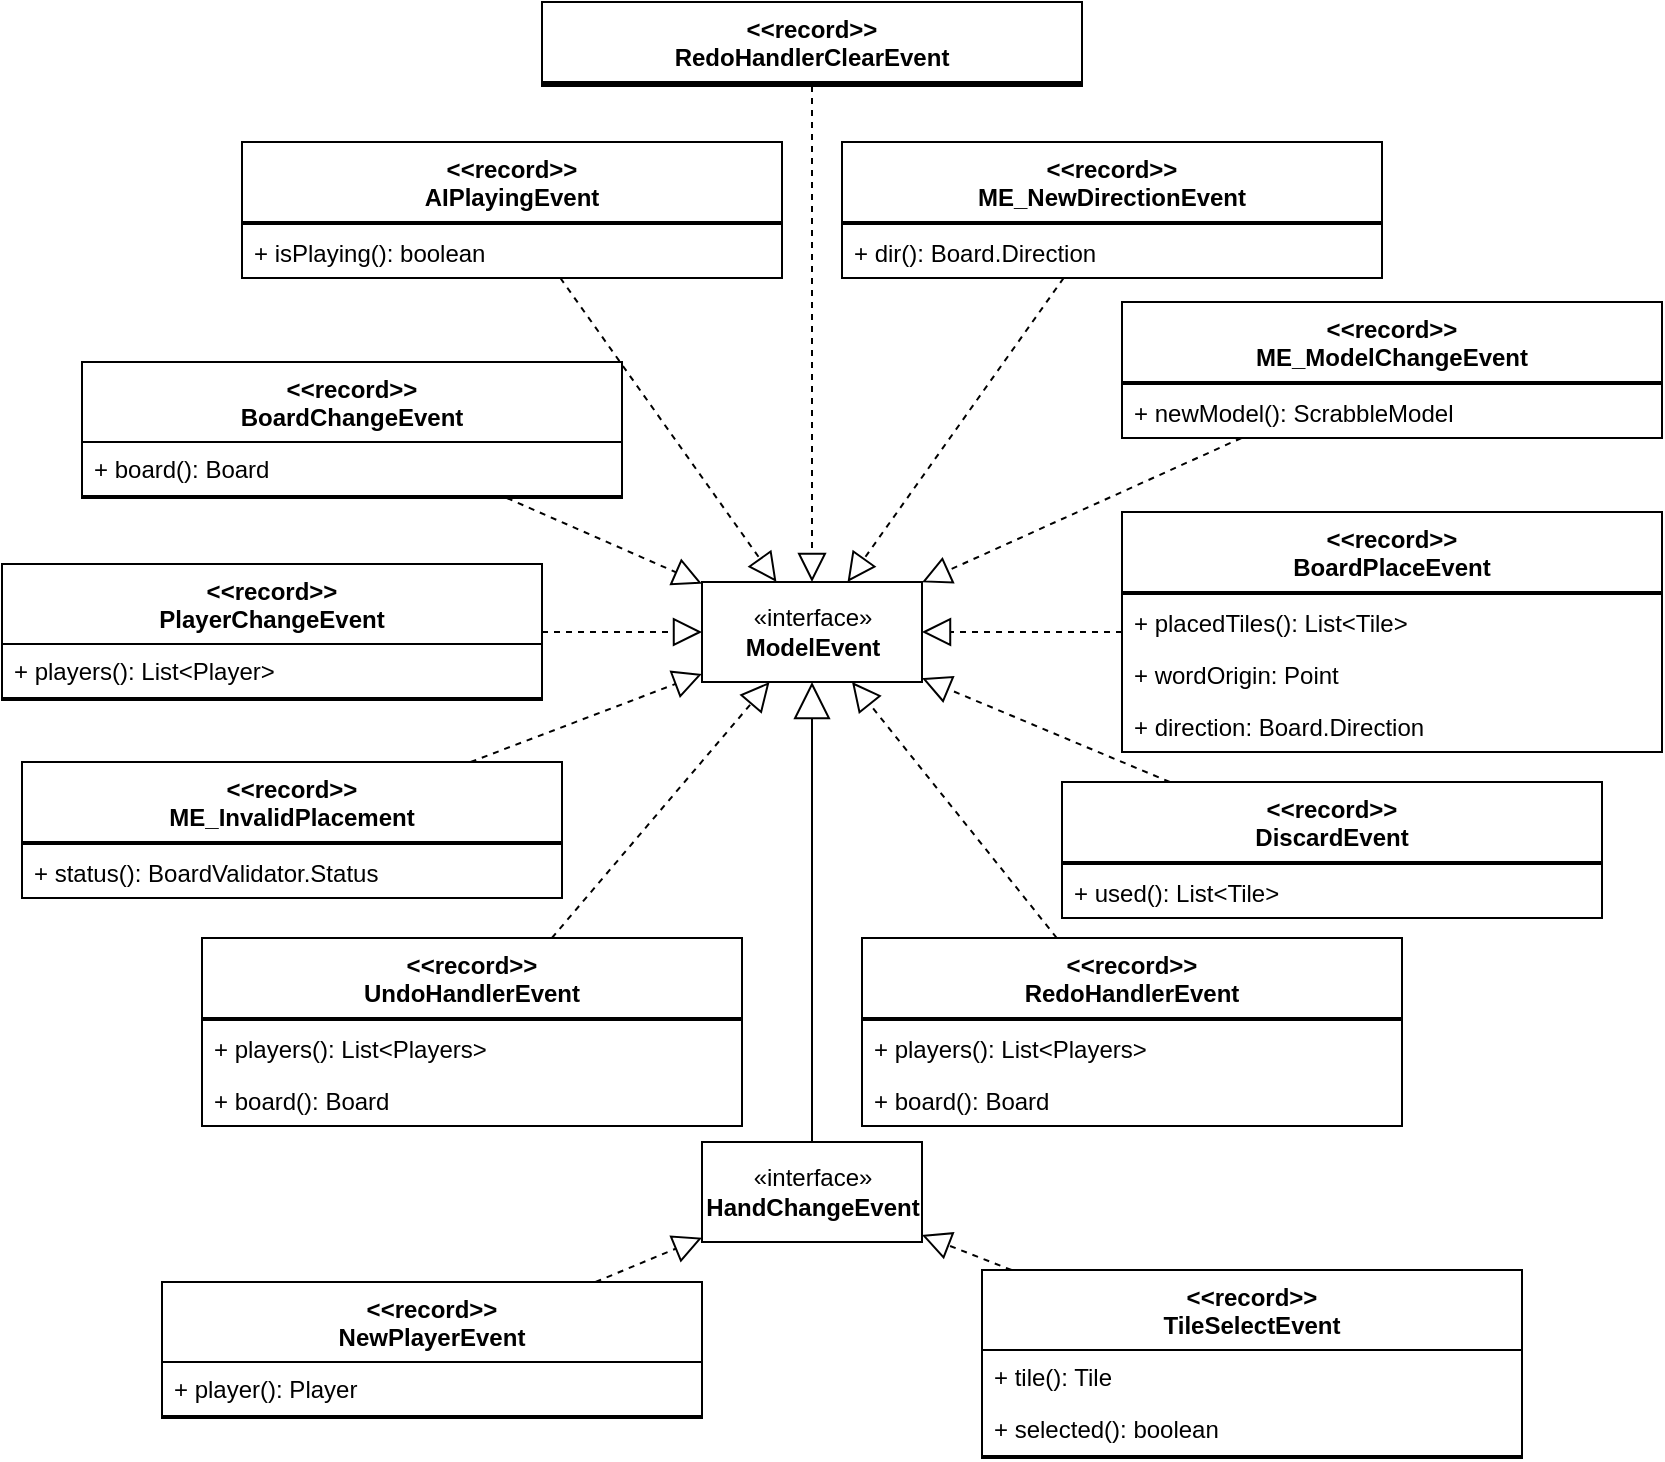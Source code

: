 <mxfile version="15.5.4" type="embed" pages="2"><diagram id="wWD442pLcZtegupS51Yr" name="Model Events"><mxGraphModel dx="1545" dy="735" grid="1" gridSize="10" guides="1" tooltips="1" connect="1" arrows="1" fold="1" page="1" pageScale="1" pageWidth="850" pageHeight="1100" math="0" shadow="0"><root><mxCell id="rmU-ihcvBx1kRy9QWOGi-0"/><mxCell id="rmU-ihcvBx1kRy9QWOGi-1" parent="rmU-ihcvBx1kRy9QWOGi-0"/><mxCell id="qcHbM8w4NyvxGHL3y4oX-0" value="" style="endArrow=block;endSize=16;endFill=0;html=1;rounded=0;" parent="rmU-ihcvBx1kRy9QWOGi-1" source="Vw_80apSTHlWdTRGVAoT-1" target="Vw_80apSTHlWdTRGVAoT-0" edge="1"><mxGeometry width="160" relative="1" as="geometry"><mxPoint x="202.17" y="760" as="sourcePoint"/><mxPoint x="240" y="580" as="targetPoint"/></mxGeometry></mxCell><mxCell id="z9kJZAVJQiG7ItTawhwo-0" value="&lt;&lt;record&gt;&gt;&#10;NewPlayerEvent" style="swimlane;fontStyle=1;align=center;verticalAlign=top;childLayout=stackLayout;horizontal=1;startSize=40;horizontalStack=0;resizeParent=1;resizeParentMax=0;resizeLast=0;collapsible=1;marginBottom=0;" parent="rmU-ihcvBx1kRy9QWOGi-1" vertex="1"><mxGeometry x="90" y="850" width="270" height="68" as="geometry"/></mxCell><mxCell id="Vw_80apSTHlWdTRGVAoT-4" value="+ player(): Player" style="text;strokeColor=none;fillColor=none;align=left;verticalAlign=top;spacingLeft=4;spacingRight=4;overflow=hidden;rotatable=0;points=[[0,0.5],[1,0.5]];portConstraint=eastwest;" parent="z9kJZAVJQiG7ItTawhwo-0" vertex="1"><mxGeometry y="40" width="270" height="26" as="geometry"/></mxCell><mxCell id="z9kJZAVJQiG7ItTawhwo-1" value="" style="line;strokeWidth=1;fillColor=none;align=left;verticalAlign=middle;spacingTop=-1;spacingLeft=3;spacingRight=3;rotatable=0;labelPosition=right;points=[];portConstraint=eastwest;" parent="z9kJZAVJQiG7ItTawhwo-0" vertex="1"><mxGeometry y="66" width="270" height="2" as="geometry"/></mxCell><mxCell id="xiCb6o9OBhhiRX8M3Lgq-0" value="&lt;&lt;record&gt;&gt;&#10;BoardPlaceEvent" style="swimlane;fontStyle=1;align=center;verticalAlign=top;childLayout=stackLayout;horizontal=1;startSize=40;horizontalStack=0;resizeParent=1;resizeParentMax=0;resizeLast=0;collapsible=1;marginBottom=0;" parent="rmU-ihcvBx1kRy9QWOGi-1" vertex="1"><mxGeometry x="570" y="465" width="270" height="120" as="geometry"/></mxCell><mxCell id="xiCb6o9OBhhiRX8M3Lgq-1" value="" style="line;strokeWidth=1;fillColor=none;align=left;verticalAlign=middle;spacingTop=-1;spacingLeft=3;spacingRight=3;rotatable=0;labelPosition=right;points=[];portConstraint=eastwest;" parent="xiCb6o9OBhhiRX8M3Lgq-0" vertex="1"><mxGeometry y="40" width="270" height="2" as="geometry"/></mxCell><mxCell id="xiCb6o9OBhhiRX8M3Lgq-5" value="+ placedTiles(): List&lt;Tile&gt;&#10;" style="text;strokeColor=none;fillColor=none;align=left;verticalAlign=top;spacingLeft=4;spacingRight=4;overflow=hidden;rotatable=0;points=[[0,0.5],[1,0.5]];portConstraint=eastwest;" parent="xiCb6o9OBhhiRX8M3Lgq-0" vertex="1"><mxGeometry y="42" width="270" height="26" as="geometry"/></mxCell><mxCell id="xiCb6o9OBhhiRX8M3Lgq-6" value="+ wordOrigin: Point" style="text;strokeColor=none;fillColor=none;align=left;verticalAlign=top;spacingLeft=4;spacingRight=4;overflow=hidden;rotatable=0;points=[[0,0.5],[1,0.5]];portConstraint=eastwest;" parent="xiCb6o9OBhhiRX8M3Lgq-0" vertex="1"><mxGeometry y="68" width="270" height="26" as="geometry"/></mxCell><mxCell id="xiCb6o9OBhhiRX8M3Lgq-7" value="+ direction: Board.Direction" style="text;strokeColor=none;fillColor=none;align=left;verticalAlign=top;spacingLeft=4;spacingRight=4;overflow=hidden;rotatable=0;points=[[0,0.5],[1,0.5]];portConstraint=eastwest;" parent="xiCb6o9OBhhiRX8M3Lgq-0" vertex="1"><mxGeometry y="94" width="270" height="26" as="geometry"/></mxCell><mxCell id="Vw_80apSTHlWdTRGVAoT-0" value="«interface»&lt;br&gt;&lt;b&gt;ModelEvent&lt;/b&gt;" style="html=1;" parent="rmU-ihcvBx1kRy9QWOGi-1" vertex="1"><mxGeometry x="360" y="500" width="110" height="50" as="geometry"/></mxCell><mxCell id="Vw_80apSTHlWdTRGVAoT-1" value="«interface»&lt;br&gt;&lt;b&gt;HandChangeEvent&lt;/b&gt;" style="html=1;" parent="rmU-ihcvBx1kRy9QWOGi-1" vertex="1"><mxGeometry x="360" y="780" width="110" height="50" as="geometry"/></mxCell><mxCell id="Vw_80apSTHlWdTRGVAoT-2" value="" style="endArrow=block;dashed=1;endFill=0;endSize=12;html=1;rounded=0;" parent="rmU-ihcvBx1kRy9QWOGi-1" source="z9kJZAVJQiG7ItTawhwo-0" target="Vw_80apSTHlWdTRGVAoT-1" edge="1"><mxGeometry width="160" relative="1" as="geometry"><mxPoint x="210" y="710" as="sourcePoint"/><mxPoint x="370" y="710" as="targetPoint"/></mxGeometry></mxCell><mxCell id="Vw_80apSTHlWdTRGVAoT-5" value="&lt;&lt;record&gt;&gt;&#10;TileSelectEvent" style="swimlane;fontStyle=1;align=center;verticalAlign=top;childLayout=stackLayout;horizontal=1;startSize=40;horizontalStack=0;resizeParent=1;resizeParentMax=0;resizeLast=0;collapsible=1;marginBottom=0;" parent="rmU-ihcvBx1kRy9QWOGi-1" vertex="1"><mxGeometry x="500" y="844" width="270" height="94" as="geometry"/></mxCell><mxCell id="Vw_80apSTHlWdTRGVAoT-6" value="+ tile(): Tile" style="text;strokeColor=none;fillColor=none;align=left;verticalAlign=top;spacingLeft=4;spacingRight=4;overflow=hidden;rotatable=0;points=[[0,0.5],[1,0.5]];portConstraint=eastwest;" parent="Vw_80apSTHlWdTRGVAoT-5" vertex="1"><mxGeometry y="40" width="270" height="26" as="geometry"/></mxCell><mxCell id="Vw_80apSTHlWdTRGVAoT-9" value="+ selected(): boolean" style="text;strokeColor=none;fillColor=none;align=left;verticalAlign=top;spacingLeft=4;spacingRight=4;overflow=hidden;rotatable=0;points=[[0,0.5],[1,0.5]];portConstraint=eastwest;" parent="Vw_80apSTHlWdTRGVAoT-5" vertex="1"><mxGeometry y="66" width="270" height="26" as="geometry"/></mxCell><mxCell id="Vw_80apSTHlWdTRGVAoT-7" value="" style="line;strokeWidth=1;fillColor=none;align=left;verticalAlign=middle;spacingTop=-1;spacingLeft=3;spacingRight=3;rotatable=0;labelPosition=right;points=[];portConstraint=eastwest;" parent="Vw_80apSTHlWdTRGVAoT-5" vertex="1"><mxGeometry y="92" width="270" height="2" as="geometry"/></mxCell><mxCell id="Vw_80apSTHlWdTRGVAoT-8" value="" style="endArrow=block;dashed=1;endFill=0;endSize=12;html=1;rounded=0;" parent="rmU-ihcvBx1kRy9QWOGi-1" source="Vw_80apSTHlWdTRGVAoT-5" target="Vw_80apSTHlWdTRGVAoT-1" edge="1"><mxGeometry width="160" relative="1" as="geometry"><mxPoint x="325" y="690" as="sourcePoint"/><mxPoint x="254.412" y="630" as="targetPoint"/></mxGeometry></mxCell><mxCell id="Vw_80apSTHlWdTRGVAoT-10" value="&lt;&lt;record&gt;&gt;&#10;PlayerChangeEvent" style="swimlane;fontStyle=1;align=center;verticalAlign=top;childLayout=stackLayout;horizontal=1;startSize=40;horizontalStack=0;resizeParent=1;resizeParentMax=0;resizeLast=0;collapsible=1;marginBottom=0;" parent="rmU-ihcvBx1kRy9QWOGi-1" vertex="1"><mxGeometry x="10" y="491" width="270" height="68" as="geometry"/></mxCell><mxCell id="Vw_80apSTHlWdTRGVAoT-11" value="+ players(): List&lt;Player&gt;" style="text;strokeColor=none;fillColor=none;align=left;verticalAlign=top;spacingLeft=4;spacingRight=4;overflow=hidden;rotatable=0;points=[[0,0.5],[1,0.5]];portConstraint=eastwest;" parent="Vw_80apSTHlWdTRGVAoT-10" vertex="1"><mxGeometry y="40" width="270" height="26" as="geometry"/></mxCell><mxCell id="Vw_80apSTHlWdTRGVAoT-12" value="" style="line;strokeWidth=1;fillColor=none;align=left;verticalAlign=middle;spacingTop=-1;spacingLeft=3;spacingRight=3;rotatable=0;labelPosition=right;points=[];portConstraint=eastwest;" parent="Vw_80apSTHlWdTRGVAoT-10" vertex="1"><mxGeometry y="66" width="270" height="2" as="geometry"/></mxCell><mxCell id="Vw_80apSTHlWdTRGVAoT-13" value="" style="endArrow=block;dashed=1;endFill=0;endSize=12;html=1;rounded=0;" parent="rmU-ihcvBx1kRy9QWOGi-1" source="Vw_80apSTHlWdTRGVAoT-10" target="Vw_80apSTHlWdTRGVAoT-0" edge="1"><mxGeometry width="160" relative="1" as="geometry"><mxPoint x="325" y="690" as="sourcePoint"/><mxPoint x="254.412" y="630" as="targetPoint"/></mxGeometry></mxCell><mxCell id="Vw_80apSTHlWdTRGVAoT-14" value="" style="endArrow=block;dashed=1;endFill=0;endSize=12;html=1;rounded=0;" parent="rmU-ihcvBx1kRy9QWOGi-1" source="xiCb6o9OBhhiRX8M3Lgq-0" target="Vw_80apSTHlWdTRGVAoT-0" edge="1"><mxGeometry width="160" relative="1" as="geometry"><mxPoint x="620" y="540" as="sourcePoint"/><mxPoint x="411.188" y="510" as="targetPoint"/></mxGeometry></mxCell><mxCell id="Vw_80apSTHlWdTRGVAoT-15" value="&lt;&lt;record&gt;&gt;&#10;DiscardEvent" style="swimlane;fontStyle=1;align=center;verticalAlign=top;childLayout=stackLayout;horizontal=1;startSize=40;horizontalStack=0;resizeParent=1;resizeParentMax=0;resizeLast=0;collapsible=1;marginBottom=0;" parent="rmU-ihcvBx1kRy9QWOGi-1" vertex="1"><mxGeometry x="540" y="600" width="270" height="68" as="geometry"/></mxCell><mxCell id="Vw_80apSTHlWdTRGVAoT-16" value="" style="line;strokeWidth=1;fillColor=none;align=left;verticalAlign=middle;spacingTop=-1;spacingLeft=3;spacingRight=3;rotatable=0;labelPosition=right;points=[];portConstraint=eastwest;" parent="Vw_80apSTHlWdTRGVAoT-15" vertex="1"><mxGeometry y="40" width="270" height="2" as="geometry"/></mxCell><mxCell id="Vw_80apSTHlWdTRGVAoT-17" value="+ used(): List&lt;Tile&gt;&#10;" style="text;strokeColor=none;fillColor=none;align=left;verticalAlign=top;spacingLeft=4;spacingRight=4;overflow=hidden;rotatable=0;points=[[0,0.5],[1,0.5]];portConstraint=eastwest;" parent="Vw_80apSTHlWdTRGVAoT-15" vertex="1"><mxGeometry y="42" width="270" height="26" as="geometry"/></mxCell><mxCell id="Vw_80apSTHlWdTRGVAoT-20" value="" style="endArrow=block;dashed=1;endFill=0;endSize=12;html=1;rounded=0;" parent="rmU-ihcvBx1kRy9QWOGi-1" source="Vw_80apSTHlWdTRGVAoT-15" target="Vw_80apSTHlWdTRGVAoT-0" edge="1"><mxGeometry width="160" relative="1" as="geometry"><mxPoint x="580" y="535" as="sourcePoint"/><mxPoint x="480" y="535" as="targetPoint"/></mxGeometry></mxCell><mxCell id="Vw_80apSTHlWdTRGVAoT-21" value="&lt;&lt;record&gt;&gt;&#10;ME_InvalidPlacement" style="swimlane;fontStyle=1;align=center;verticalAlign=top;childLayout=stackLayout;horizontal=1;startSize=40;horizontalStack=0;resizeParent=1;resizeParentMax=0;resizeLast=0;collapsible=1;marginBottom=0;" parent="rmU-ihcvBx1kRy9QWOGi-1" vertex="1"><mxGeometry x="20" y="590" width="270" height="68" as="geometry"/></mxCell><mxCell id="Vw_80apSTHlWdTRGVAoT-22" value="" style="line;strokeWidth=1;fillColor=none;align=left;verticalAlign=middle;spacingTop=-1;spacingLeft=3;spacingRight=3;rotatable=0;labelPosition=right;points=[];portConstraint=eastwest;" parent="Vw_80apSTHlWdTRGVAoT-21" vertex="1"><mxGeometry y="40" width="270" height="2" as="geometry"/></mxCell><mxCell id="Vw_80apSTHlWdTRGVAoT-23" value="+ status(): BoardValidator.Status" style="text;strokeColor=none;fillColor=none;align=left;verticalAlign=top;spacingLeft=4;spacingRight=4;overflow=hidden;rotatable=0;points=[[0,0.5],[1,0.5]];portConstraint=eastwest;" parent="Vw_80apSTHlWdTRGVAoT-21" vertex="1"><mxGeometry y="42" width="270" height="26" as="geometry"/></mxCell><mxCell id="Vw_80apSTHlWdTRGVAoT-24" value="" style="endArrow=block;dashed=1;endFill=0;endSize=12;html=1;rounded=0;" parent="rmU-ihcvBx1kRy9QWOGi-1" source="Vw_80apSTHlWdTRGVAoT-21" target="Vw_80apSTHlWdTRGVAoT-0" edge="1"><mxGeometry width="160" relative="1" as="geometry"><mxPoint x="290" y="535" as="sourcePoint"/><mxPoint x="370" y="535" as="targetPoint"/></mxGeometry></mxCell><mxCell id="t6ox8D-e_vs96RyVei8v-0" value="&lt;&lt;record&gt;&gt;&#10;AIPlayingEvent" style="swimlane;fontStyle=1;align=center;verticalAlign=top;childLayout=stackLayout;horizontal=1;startSize=40;horizontalStack=0;resizeParent=1;resizeParentMax=0;resizeLast=0;collapsible=1;marginBottom=0;" parent="rmU-ihcvBx1kRy9QWOGi-1" vertex="1"><mxGeometry x="130" y="280" width="270" height="68" as="geometry"/></mxCell><mxCell id="t6ox8D-e_vs96RyVei8v-1" value="" style="line;strokeWidth=1;fillColor=none;align=left;verticalAlign=middle;spacingTop=-1;spacingLeft=3;spacingRight=3;rotatable=0;labelPosition=right;points=[];portConstraint=eastwest;" parent="t6ox8D-e_vs96RyVei8v-0" vertex="1"><mxGeometry y="40" width="270" height="2" as="geometry"/></mxCell><mxCell id="t6ox8D-e_vs96RyVei8v-2" value="+ isPlaying(): boolean" style="text;strokeColor=none;fillColor=none;align=left;verticalAlign=top;spacingLeft=4;spacingRight=4;overflow=hidden;rotatable=0;points=[[0,0.5],[1,0.5]];portConstraint=eastwest;" parent="t6ox8D-e_vs96RyVei8v-0" vertex="1"><mxGeometry y="42" width="270" height="26" as="geometry"/></mxCell><mxCell id="t6ox8D-e_vs96RyVei8v-3" value="" style="endArrow=block;dashed=1;endFill=0;endSize=12;html=1;rounded=0;" parent="rmU-ihcvBx1kRy9QWOGi-1" source="t6ox8D-e_vs96RyVei8v-0" target="Vw_80apSTHlWdTRGVAoT-0" edge="1"><mxGeometry width="160" relative="1" as="geometry"><mxPoint x="260.714" y="620" as="sourcePoint"/><mxPoint x="376.681" y="560" as="targetPoint"/></mxGeometry></mxCell><mxCell id="0" value="&lt;&lt;record&gt;&gt;&#10;BoardChangeEvent" style="swimlane;fontStyle=1;align=center;verticalAlign=top;childLayout=stackLayout;horizontal=1;startSize=40;horizontalStack=0;resizeParent=1;resizeParentMax=0;resizeLast=0;collapsible=1;marginBottom=0;" parent="rmU-ihcvBx1kRy9QWOGi-1" vertex="1"><mxGeometry x="50" y="390" width="270" height="68" as="geometry"/></mxCell><mxCell id="1" value="+ board(): Board" style="text;strokeColor=none;fillColor=none;align=left;verticalAlign=top;spacingLeft=4;spacingRight=4;overflow=hidden;rotatable=0;points=[[0,0.5],[1,0.5]];portConstraint=eastwest;" parent="0" vertex="1"><mxGeometry y="40" width="270" height="26" as="geometry"/></mxCell><mxCell id="2" value="" style="line;strokeWidth=1;fillColor=none;align=left;verticalAlign=middle;spacingTop=-1;spacingLeft=3;spacingRight=3;rotatable=0;labelPosition=right;points=[];portConstraint=eastwest;" parent="0" vertex="1"><mxGeometry y="66" width="270" height="2" as="geometry"/></mxCell><mxCell id="3" value="" style="endArrow=block;dashed=1;endFill=0;endSize=12;html=1;rounded=0;" parent="rmU-ihcvBx1kRy9QWOGi-1" source="0" target="Vw_80apSTHlWdTRGVAoT-0" edge="1"><mxGeometry width="160" relative="1" as="geometry"><mxPoint x="260.714" y="620" as="sourcePoint"/><mxPoint x="376.681" y="560" as="targetPoint"/></mxGeometry></mxCell><mxCell id="4" value="&lt;&lt;record&gt;&gt;&#10;ME_ModelChangeEvent" style="swimlane;fontStyle=1;align=center;verticalAlign=top;childLayout=stackLayout;horizontal=1;startSize=40;horizontalStack=0;resizeParent=1;resizeParentMax=0;resizeLast=0;collapsible=1;marginBottom=0;" parent="rmU-ihcvBx1kRy9QWOGi-1" vertex="1"><mxGeometry x="570" y="360" width="270" height="68" as="geometry"/></mxCell><mxCell id="5" value="" style="line;strokeWidth=1;fillColor=none;align=left;verticalAlign=middle;spacingTop=-1;spacingLeft=3;spacingRight=3;rotatable=0;labelPosition=right;points=[];portConstraint=eastwest;" parent="4" vertex="1"><mxGeometry y="40" width="270" height="2" as="geometry"/></mxCell><mxCell id="6" value="+ newModel(): ScrabbleModel" style="text;strokeColor=none;fillColor=none;align=left;verticalAlign=top;spacingLeft=4;spacingRight=4;overflow=hidden;rotatable=0;points=[[0,0.5],[1,0.5]];portConstraint=eastwest;" parent="4" vertex="1"><mxGeometry y="42" width="270" height="26" as="geometry"/></mxCell><mxCell id="8" value="" style="endArrow=block;dashed=1;endFill=0;endSize=12;html=1;rounded=0;" parent="rmU-ihcvBx1kRy9QWOGi-1" source="4" target="Vw_80apSTHlWdTRGVAoT-0" edge="1"><mxGeometry width="160" relative="1" as="geometry"><mxPoint x="272.426" y="468" as="sourcePoint"/><mxPoint x="370" y="510.848" as="targetPoint"/></mxGeometry></mxCell><mxCell id="12" value="" style="endArrow=block;dashed=1;endFill=0;endSize=12;html=1;rounded=0;" parent="rmU-ihcvBx1kRy9QWOGi-1" source="9" target="Vw_80apSTHlWdTRGVAoT-0" edge="1"><mxGeometry width="160" relative="1" as="geometry"><mxPoint x="648.826" y="650" as="sourcePoint"/><mxPoint x="473.658" y="560" as="targetPoint"/></mxGeometry></mxCell><mxCell id="9" value="&lt;&lt;record&gt;&gt;&#10;ME_NewDirectionEvent" style="swimlane;fontStyle=1;align=center;verticalAlign=top;childLayout=stackLayout;horizontal=1;startSize=40;horizontalStack=0;resizeParent=1;resizeParentMax=0;resizeLast=0;collapsible=1;marginBottom=0;" parent="rmU-ihcvBx1kRy9QWOGi-1" vertex="1"><mxGeometry x="430" y="280" width="270" height="68" as="geometry"/></mxCell><mxCell id="10" value="" style="line;strokeWidth=1;fillColor=none;align=left;verticalAlign=middle;spacingTop=-1;spacingLeft=3;spacingRight=3;rotatable=0;labelPosition=right;points=[];portConstraint=eastwest;" parent="9" vertex="1"><mxGeometry y="40" width="270" height="2" as="geometry"/></mxCell><mxCell id="11" value="+ dir(): Board.Direction" style="text;strokeColor=none;fillColor=none;align=left;verticalAlign=top;spacingLeft=4;spacingRight=4;overflow=hidden;rotatable=0;points=[[0,0.5],[1,0.5]];portConstraint=eastwest;" parent="9" vertex="1"><mxGeometry y="42" width="270" height="26" as="geometry"/></mxCell><mxCell id="13" value="&lt;&lt;record&gt;&gt;&#10;RedoHandlerClearEvent" style="swimlane;fontStyle=1;align=center;verticalAlign=top;childLayout=stackLayout;horizontal=1;startSize=40;horizontalStack=0;resizeParent=1;resizeParentMax=0;resizeLast=0;collapsible=1;marginBottom=0;" parent="rmU-ihcvBx1kRy9QWOGi-1" vertex="1"><mxGeometry x="280" y="210" width="270" height="42" as="geometry"/></mxCell><mxCell id="14" value="" style="line;strokeWidth=1;fillColor=none;align=left;verticalAlign=middle;spacingTop=-1;spacingLeft=3;spacingRight=3;rotatable=0;labelPosition=right;points=[];portConstraint=eastwest;" parent="13" vertex="1"><mxGeometry y="40" width="270" height="2" as="geometry"/></mxCell><mxCell id="15" value="" style="endArrow=block;dashed=1;endFill=0;endSize=12;html=1;rounded=0;" parent="rmU-ihcvBx1kRy9QWOGi-1" source="13" target="Vw_80apSTHlWdTRGVAoT-0" edge="1"><mxGeometry width="160" relative="1" as="geometry"><mxPoint x="567.607" y="358" as="sourcePoint"/><mxPoint x="445.142" y="510" as="targetPoint"/></mxGeometry></mxCell><mxCell id="16" value="&lt;&lt;record&gt;&gt;&#10;RedoHandlerEvent" style="swimlane;fontStyle=1;align=center;verticalAlign=top;childLayout=stackLayout;horizontal=1;startSize=40;horizontalStack=0;resizeParent=1;resizeParentMax=0;resizeLast=0;collapsible=1;marginBottom=0;" parent="rmU-ihcvBx1kRy9QWOGi-1" vertex="1"><mxGeometry x="440" y="678" width="270" height="94" as="geometry"/></mxCell><mxCell id="17" value="" style="line;strokeWidth=1;fillColor=none;align=left;verticalAlign=middle;spacingTop=-1;spacingLeft=3;spacingRight=3;rotatable=0;labelPosition=right;points=[];portConstraint=eastwest;" parent="16" vertex="1"><mxGeometry y="40" width="270" height="2" as="geometry"/></mxCell><mxCell id="18" value="+ players(): List&lt;Players&gt;&#10;" style="text;strokeColor=none;fillColor=none;align=left;verticalAlign=top;spacingLeft=4;spacingRight=4;overflow=hidden;rotatable=0;points=[[0,0.5],[1,0.5]];portConstraint=eastwest;" parent="16" vertex="1"><mxGeometry y="42" width="270" height="26" as="geometry"/></mxCell><mxCell id="19" value="+ board(): Board&#10;" style="text;strokeColor=none;fillColor=none;align=left;verticalAlign=top;spacingLeft=4;spacingRight=4;overflow=hidden;rotatable=0;points=[[0,0.5],[1,0.5]];portConstraint=eastwest;" parent="16" vertex="1"><mxGeometry y="68" width="270" height="26" as="geometry"/></mxCell><mxCell id="20" value="" style="endArrow=block;dashed=1;endFill=0;endSize=12;html=1;rounded=0;" parent="rmU-ihcvBx1kRy9QWOGi-1" source="16" target="Vw_80apSTHlWdTRGVAoT-0" edge="1"><mxGeometry width="160" relative="1" as="geometry"><mxPoint x="648.826" y="650" as="sourcePoint"/><mxPoint x="473.658" y="560" as="targetPoint"/></mxGeometry></mxCell><mxCell id="21" value="&lt;&lt;record&gt;&gt;&#10;UndoHandlerEvent" style="swimlane;fontStyle=1;align=center;verticalAlign=top;childLayout=stackLayout;horizontal=1;startSize=40;horizontalStack=0;resizeParent=1;resizeParentMax=0;resizeLast=0;collapsible=1;marginBottom=0;" parent="rmU-ihcvBx1kRy9QWOGi-1" vertex="1"><mxGeometry x="110" y="678" width="270" height="94" as="geometry"/></mxCell><mxCell id="22" value="" style="line;strokeWidth=1;fillColor=none;align=left;verticalAlign=middle;spacingTop=-1;spacingLeft=3;spacingRight=3;rotatable=0;labelPosition=right;points=[];portConstraint=eastwest;" parent="21" vertex="1"><mxGeometry y="40" width="270" height="2" as="geometry"/></mxCell><mxCell id="23" value="+ players(): List&lt;Players&gt;&#10;" style="text;strokeColor=none;fillColor=none;align=left;verticalAlign=top;spacingLeft=4;spacingRight=4;overflow=hidden;rotatable=0;points=[[0,0.5],[1,0.5]];portConstraint=eastwest;" parent="21" vertex="1"><mxGeometry y="42" width="270" height="26" as="geometry"/></mxCell><mxCell id="24" value="+ board(): Board&#10;" style="text;strokeColor=none;fillColor=none;align=left;verticalAlign=top;spacingLeft=4;spacingRight=4;overflow=hidden;rotatable=0;points=[[0,0.5],[1,0.5]];portConstraint=eastwest;" parent="21" vertex="1"><mxGeometry y="68" width="270" height="26" as="geometry"/></mxCell><mxCell id="25" value="" style="endArrow=block;dashed=1;endFill=0;endSize=12;html=1;rounded=0;" parent="rmU-ihcvBx1kRy9QWOGi-1" source="21" target="Vw_80apSTHlWdTRGVAoT-0" edge="1"><mxGeometry width="160" relative="1" as="geometry"><mxPoint x="579.563" y="740" as="sourcePoint"/><mxPoint x="443.849" y="560" as="targetPoint"/></mxGeometry></mxCell></root></mxGraphModel></diagram><diagram id="HzvmTfayR-zwZSbMXwx_" name="Controller Events"><mxGraphModel dx="1545" dy="735" grid="1" gridSize="10" guides="1" tooltips="1" connect="1" arrows="1" fold="1" page="1" pageScale="1" pageWidth="850" pageHeight="1100" math="0" shadow="0"><root><mxCell id="gsrCCS2JsrCdOVJIwb3w-0"/><mxCell id="gsrCCS2JsrCdOVJIwb3w-1" parent="gsrCCS2JsrCdOVJIwb3w-0"/><mxCell id="brs3608TVFoqe0dMVl2J-0" value="«interface»&lt;br&gt;&lt;b&gt;ControllerEvent&lt;/b&gt;" style="html=1;" parent="gsrCCS2JsrCdOVJIwb3w-1" vertex="1"><mxGeometry x="350" y="530" width="110" height="50" as="geometry"/></mxCell><mxCell id="brs3608TVFoqe0dMVl2J-1" value="«interface»&lt;br&gt;&lt;b&gt;TurnActionEvent&lt;/b&gt;" style="html=1;" parent="gsrCCS2JsrCdOVJIwb3w-1" vertex="1"><mxGeometry x="350" y="690" width="110" height="50" as="geometry"/></mxCell><mxCell id="R2oRg5kF2t6-XCEy7EDn-0" value="" style="endArrow=block;endSize=16;endFill=0;html=1;rounded=0;" parent="gsrCCS2JsrCdOVJIwb3w-1" source="brs3608TVFoqe0dMVl2J-1" target="brs3608TVFoqe0dMVl2J-0" edge="1"><mxGeometry width="160" relative="1" as="geometry"><mxPoint x="415" y="850" as="sourcePoint"/><mxPoint x="415" y="550" as="targetPoint"/></mxGeometry></mxCell><mxCell id="Y3tI2XBF3GKn8JGQEipK-0" value="" style="endArrow=block;dashed=1;endFill=0;endSize=12;html=1;rounded=0;" parent="gsrCCS2JsrCdOVJIwb3w-1" source="JIl7D9-X4OJOdl7_wzX--6" target="brs3608TVFoqe0dMVl2J-1" edge="1"><mxGeometry width="160" relative="1" as="geometry"><mxPoint x="440" y="480" as="sourcePoint"/><mxPoint x="445" y="520" as="targetPoint"/><Array as="points"/></mxGeometry></mxCell><mxCell id="JIl7D9-X4OJOdl7_wzX--0" value="&lt;&lt;record&gt;&gt;&#10;TileClickEvent" style="swimlane;fontStyle=1;align=center;verticalAlign=top;childLayout=stackLayout;horizontal=1;startSize=40;horizontalStack=0;resizeParent=1;resizeParentMax=0;resizeLast=0;collapsible=1;marginBottom=0;" parent="gsrCCS2JsrCdOVJIwb3w-1" vertex="1"><mxGeometry x="490" y="400" width="270" height="68" as="geometry"/></mxCell><mxCell id="JIl7D9-X4OJOdl7_wzX--1" value="" style="line;strokeWidth=1;fillColor=none;align=left;verticalAlign=middle;spacingTop=-1;spacingLeft=3;spacingRight=3;rotatable=0;labelPosition=right;points=[];portConstraint=eastwest;" parent="JIl7D9-X4OJOdl7_wzX--0" vertex="1"><mxGeometry y="40" width="270" height="2" as="geometry"/></mxCell><mxCell id="JIl7D9-X4OJOdl7_wzX--2" value="+ origin(): Point" style="text;strokeColor=none;fillColor=none;align=left;verticalAlign=top;spacingLeft=4;spacingRight=4;overflow=hidden;rotatable=0;points=[[0,0.5],[1,0.5]];portConstraint=eastwest;" parent="JIl7D9-X4OJOdl7_wzX--0" vertex="1"><mxGeometry y="42" width="270" height="26" as="geometry"/></mxCell><mxCell id="JIl7D9-X4OJOdl7_wzX--3" value="&lt;&lt;record&gt;&gt;&#10;C_BoardClickEvent" style="swimlane;fontStyle=1;align=center;verticalAlign=top;childLayout=stackLayout;horizontal=1;startSize=40;horizontalStack=0;resizeParent=1;resizeParentMax=0;resizeLast=0;collapsible=1;marginBottom=0;" parent="gsrCCS2JsrCdOVJIwb3w-1" vertex="1"><mxGeometry x="70" y="390" width="270" height="68" as="geometry"/></mxCell><mxCell id="JIl7D9-X4OJOdl7_wzX--4" value="" style="line;strokeWidth=1;fillColor=none;align=left;verticalAlign=middle;spacingTop=-1;spacingLeft=3;spacingRight=3;rotatable=0;labelPosition=right;points=[];portConstraint=eastwest;" parent="JIl7D9-X4OJOdl7_wzX--3" vertex="1"><mxGeometry y="40" width="270" height="2" as="geometry"/></mxCell><mxCell id="JIl7D9-X4OJOdl7_wzX--5" value="+ origin(): Point" style="text;strokeColor=none;fillColor=none;align=left;verticalAlign=top;spacingLeft=4;spacingRight=4;overflow=hidden;rotatable=0;points=[[0,0.5],[1,0.5]];portConstraint=eastwest;" parent="JIl7D9-X4OJOdl7_wzX--3" vertex="1"><mxGeometry y="42" width="270" height="26" as="geometry"/></mxCell><mxCell id="JIl7D9-X4OJOdl7_wzX--6" value="&lt;&lt;record&gt;&gt;&#10;PlaceClickEvent" style="swimlane;fontStyle=1;align=center;verticalAlign=top;childLayout=stackLayout;horizontal=1;startSize=40;horizontalStack=0;resizeParent=1;resizeParentMax=0;resizeLast=0;collapsible=1;marginBottom=0;" parent="gsrCCS2JsrCdOVJIwb3w-1" vertex="1"><mxGeometry x="100" y="810" width="270" height="94" as="geometry"/></mxCell><mxCell id="JIl7D9-X4OJOdl7_wzX--7" value="" style="line;strokeWidth=1;fillColor=none;align=left;verticalAlign=middle;spacingTop=-1;spacingLeft=3;spacingRight=3;rotatable=0;labelPosition=right;points=[];portConstraint=eastwest;" parent="JIl7D9-X4OJOdl7_wzX--6" vertex="1"><mxGeometry y="40" width="270" height="2" as="geometry"/></mxCell><mxCell id="JIl7D9-X4OJOdl7_wzX--8" value="+ origin(): Point" style="text;strokeColor=none;fillColor=none;align=left;verticalAlign=top;spacingLeft=4;spacingRight=4;overflow=hidden;rotatable=0;points=[[0,0.5],[1,0.5]];portConstraint=eastwest;" parent="JIl7D9-X4OJOdl7_wzX--6" vertex="1"><mxGeometry y="42" width="270" height="26" as="geometry"/></mxCell><mxCell id="V0j-7GASQnaAZKKVvhig-0" value="+ dir: Board.Direction" style="text;strokeColor=none;fillColor=none;align=left;verticalAlign=top;spacingLeft=4;spacingRight=4;overflow=hidden;rotatable=0;points=[[0,0.5],[1,0.5]];portConstraint=eastwest;" parent="JIl7D9-X4OJOdl7_wzX--6" vertex="1"><mxGeometry y="68" width="270" height="26" as="geometry"/></mxCell><mxCell id="V0j-7GASQnaAZKKVvhig-1" value="" style="endArrow=block;dashed=1;endFill=0;endSize=12;html=1;rounded=0;" parent="gsrCCS2JsrCdOVJIwb3w-1" source="JIl7D9-X4OJOdl7_wzX--3" target="brs3608TVFoqe0dMVl2J-0" edge="1"><mxGeometry width="160" relative="1" as="geometry"><mxPoint x="435" y="470.565" as="sourcePoint"/><mxPoint x="280" y="451.696" as="targetPoint"/><Array as="points"/></mxGeometry></mxCell><mxCell id="8Af9sjn8kiLfEmW0srkX-0" value="" style="endArrow=block;dashed=1;endFill=0;endSize=12;html=1;rounded=0;" parent="gsrCCS2JsrCdOVJIwb3w-1" source="JIl7D9-X4OJOdl7_wzX--0" target="brs3608TVFoqe0dMVl2J-0" edge="1"><mxGeometry width="160" relative="1" as="geometry"><mxPoint x="472.198" y="630" as="sourcePoint"/><mxPoint x="258.405" y="470" as="targetPoint"/><Array as="points"/></mxGeometry></mxCell><mxCell id="8Af9sjn8kiLfEmW0srkX-1" value="&lt;&lt;record&gt;&gt;&#10;C_DirectionChangeEvent" style="swimlane;fontStyle=1;align=center;verticalAlign=top;childLayout=stackLayout;horizontal=1;startSize=40;horizontalStack=0;resizeParent=1;resizeParentMax=0;resizeLast=0;collapsible=1;marginBottom=0;" parent="gsrCCS2JsrCdOVJIwb3w-1" vertex="1"><mxGeometry x="270" y="290" width="270" height="68" as="geometry"/></mxCell><mxCell id="8Af9sjn8kiLfEmW0srkX-2" value="" style="line;strokeWidth=1;fillColor=none;align=left;verticalAlign=middle;spacingTop=-1;spacingLeft=3;spacingRight=3;rotatable=0;labelPosition=right;points=[];portConstraint=eastwest;" parent="8Af9sjn8kiLfEmW0srkX-1" vertex="1"><mxGeometry y="40" width="270" height="2" as="geometry"/></mxCell><mxCell id="8Af9sjn8kiLfEmW0srkX-3" value="+ origin(): Point" style="text;strokeColor=none;fillColor=none;align=left;verticalAlign=top;spacingLeft=4;spacingRight=4;overflow=hidden;rotatable=0;points=[[0,0.5],[1,0.5]];portConstraint=eastwest;" parent="8Af9sjn8kiLfEmW0srkX-1" vertex="1"><mxGeometry y="42" width="270" height="26" as="geometry"/></mxCell><mxCell id="8Af9sjn8kiLfEmW0srkX-4" value="" style="endArrow=block;dashed=1;endFill=0;endSize=12;html=1;rounded=0;" parent="gsrCCS2JsrCdOVJIwb3w-1" source="8Af9sjn8kiLfEmW0srkX-1" target="brs3608TVFoqe0dMVl2J-0" edge="1"><mxGeometry width="160" relative="1" as="geometry"><mxPoint x="470" y="489.487" as="sourcePoint"/><mxPoint x="280" y="454.987" as="targetPoint"/><Array as="points"/></mxGeometry></mxCell><mxCell id="8Af9sjn8kiLfEmW0srkX-5" value="C_SkipEvent" style="swimlane;fontStyle=1;align=center;verticalAlign=top;childLayout=stackLayout;horizontal=1;startSize=20;horizontalStack=0;resizeParent=1;resizeParentMax=0;resizeLast=0;collapsible=1;marginBottom=0;" parent="gsrCCS2JsrCdOVJIwb3w-1" vertex="1"><mxGeometry x="490" y="856" width="270" height="22" as="geometry"/></mxCell><mxCell id="8Af9sjn8kiLfEmW0srkX-6" value="" style="line;strokeWidth=1;fillColor=none;align=left;verticalAlign=middle;spacingTop=-1;spacingLeft=3;spacingRight=3;rotatable=0;labelPosition=right;points=[];portConstraint=eastwest;" parent="8Af9sjn8kiLfEmW0srkX-5" vertex="1"><mxGeometry y="20" width="270" height="2" as="geometry"/></mxCell><mxCell id="8Af9sjn8kiLfEmW0srkX-8" value="" style="endArrow=block;dashed=1;endFill=0;endSize=12;html=1;rounded=0;" parent="gsrCCS2JsrCdOVJIwb3w-1" source="8Af9sjn8kiLfEmW0srkX-5" target="brs3608TVFoqe0dMVl2J-1" edge="1"><mxGeometry width="160" relative="1" as="geometry"><mxPoint x="530" y="256.963" as="sourcePoint"/><mxPoint x="310" y="261.793" as="targetPoint"/><Array as="points"/></mxGeometry></mxCell><mxCell id="8Af9sjn8kiLfEmW0srkX-9" value="DiscardClickEvent" style="swimlane;fontStyle=1;align=center;verticalAlign=top;childLayout=stackLayout;horizontal=1;startSize=20;horizontalStack=0;resizeParent=1;resizeParentMax=0;resizeLast=0;collapsible=1;marginBottom=0;" parent="gsrCCS2JsrCdOVJIwb3w-1" vertex="1"><mxGeometry x="270" y="950" width="270" height="22" as="geometry"/></mxCell><mxCell id="8Af9sjn8kiLfEmW0srkX-10" value="" style="line;strokeWidth=1;fillColor=none;align=left;verticalAlign=middle;spacingTop=-1;spacingLeft=3;spacingRight=3;rotatable=0;labelPosition=right;points=[];portConstraint=eastwest;" parent="8Af9sjn8kiLfEmW0srkX-9" vertex="1"><mxGeometry y="20" width="270" height="2" as="geometry"/></mxCell><mxCell id="8Af9sjn8kiLfEmW0srkX-11" value="" style="endArrow=block;dashed=1;endFill=0;endSize=12;html=1;rounded=0;" parent="gsrCCS2JsrCdOVJIwb3w-1" source="8Af9sjn8kiLfEmW0srkX-9" target="brs3608TVFoqe0dMVl2J-1" edge="1"><mxGeometry width="160" relative="1" as="geometry"><mxPoint x="510" y="465" as="sourcePoint"/><mxPoint x="310" y="465" as="targetPoint"/><Array as="points"/></mxGeometry></mxCell><mxCell id="KbR4Z61BZmTty7LelDaP-0" value="C_UndoEvent" style="swimlane;fontStyle=1;align=center;verticalAlign=top;childLayout=stackLayout;horizontal=1;startSize=20;horizontalStack=0;resizeParent=1;resizeParentMax=0;resizeLast=0;collapsible=1;marginBottom=0;" parent="gsrCCS2JsrCdOVJIwb3w-1" vertex="1"><mxGeometry x="490" y="544" width="270" height="22" as="geometry"/></mxCell><mxCell id="KbR4Z61BZmTty7LelDaP-1" value="" style="line;strokeWidth=1;fillColor=none;align=left;verticalAlign=middle;spacingTop=-1;spacingLeft=3;spacingRight=3;rotatable=0;labelPosition=right;points=[];portConstraint=eastwest;" parent="KbR4Z61BZmTty7LelDaP-0" vertex="1"><mxGeometry y="20" width="270" height="2" as="geometry"/></mxCell><mxCell id="KbR4Z61BZmTty7LelDaP-2" value="" style="endArrow=block;dashed=1;endFill=0;endSize=12;html=1;rounded=0;" parent="gsrCCS2JsrCdOVJIwb3w-1" source="KbR4Z61BZmTty7LelDaP-0" target="brs3608TVFoqe0dMVl2J-0" edge="1"><mxGeometry width="160" relative="1" as="geometry"><mxPoint x="500" y="236.963" as="sourcePoint"/><mxPoint x="280" y="241.793" as="targetPoint"/><Array as="points"/></mxGeometry></mxCell><mxCell id="KbR4Z61BZmTty7LelDaP-3" value="C_RedoEvent" style="swimlane;fontStyle=1;align=center;verticalAlign=top;childLayout=stackLayout;horizontal=1;startSize=20;horizontalStack=0;resizeParent=1;resizeParentMax=0;resizeLast=0;collapsible=1;marginBottom=0;" parent="gsrCCS2JsrCdOVJIwb3w-1" vertex="1"><mxGeometry x="480" y="620" width="270" height="22" as="geometry"/></mxCell><mxCell id="KbR4Z61BZmTty7LelDaP-4" value="" style="line;strokeWidth=1;fillColor=none;align=left;verticalAlign=middle;spacingTop=-1;spacingLeft=3;spacingRight=3;rotatable=0;labelPosition=right;points=[];portConstraint=eastwest;" parent="KbR4Z61BZmTty7LelDaP-3" vertex="1"><mxGeometry y="20" width="270" height="2" as="geometry"/></mxCell><mxCell id="KbR4Z61BZmTty7LelDaP-5" value="" style="endArrow=block;dashed=1;endFill=0;endSize=12;html=1;rounded=0;" parent="gsrCCS2JsrCdOVJIwb3w-1" source="KbR4Z61BZmTty7LelDaP-3" target="brs3608TVFoqe0dMVl2J-0" edge="1"><mxGeometry width="160" relative="1" as="geometry"><mxPoint x="568.676" y="300" as="sourcePoint"/><mxPoint x="280" y="252.122" as="targetPoint"/><Array as="points"/></mxGeometry></mxCell><mxCell id="KbR4Z61BZmTty7LelDaP-6" value="&lt;&lt;record&gt;&gt;&#10;C_SaveEvent" style="swimlane;fontStyle=1;align=center;verticalAlign=top;childLayout=stackLayout;horizontal=1;startSize=40;horizontalStack=0;resizeParent=1;resizeParentMax=0;resizeLast=0;collapsible=1;marginBottom=0;" parent="gsrCCS2JsrCdOVJIwb3w-1" vertex="1"><mxGeometry x="20" y="521" width="270" height="68" as="geometry"/></mxCell><mxCell id="KbR4Z61BZmTty7LelDaP-7" value="" style="line;strokeWidth=1;fillColor=none;align=left;verticalAlign=middle;spacingTop=-1;spacingLeft=3;spacingRight=3;rotatable=0;labelPosition=right;points=[];portConstraint=eastwest;" parent="KbR4Z61BZmTty7LelDaP-6" vertex="1"><mxGeometry y="40" width="270" height="2" as="geometry"/></mxCell><mxCell id="KbR4Z61BZmTty7LelDaP-8" value="+ fileLocation(): File" style="text;strokeColor=none;fillColor=none;align=left;verticalAlign=top;spacingLeft=4;spacingRight=4;overflow=hidden;rotatable=0;points=[[0,0.5],[1,0.5]];portConstraint=eastwest;" parent="KbR4Z61BZmTty7LelDaP-6" vertex="1"><mxGeometry y="42" width="270" height="26" as="geometry"/></mxCell><mxCell id="KbR4Z61BZmTty7LelDaP-9" value="&lt;&lt;record&gt;&gt;&#10;C_LoadEvent" style="swimlane;fontStyle=1;align=center;verticalAlign=top;childLayout=stackLayout;horizontal=1;startSize=40;horizontalStack=0;resizeParent=1;resizeParentMax=0;resizeLast=0;collapsible=1;marginBottom=0;" parent="gsrCCS2JsrCdOVJIwb3w-1" vertex="1"><mxGeometry x="10" y="622" width="270" height="68" as="geometry"/></mxCell><mxCell id="KbR4Z61BZmTty7LelDaP-10" value="" style="line;strokeWidth=1;fillColor=none;align=left;verticalAlign=middle;spacingTop=-1;spacingLeft=3;spacingRight=3;rotatable=0;labelPosition=right;points=[];portConstraint=eastwest;" parent="KbR4Z61BZmTty7LelDaP-9" vertex="1"><mxGeometry y="40" width="270" height="2" as="geometry"/></mxCell><mxCell id="KbR4Z61BZmTty7LelDaP-11" value="+ fileLocation(): File" style="text;strokeColor=none;fillColor=none;align=left;verticalAlign=top;spacingLeft=4;spacingRight=4;overflow=hidden;rotatable=0;points=[[0,0.5],[1,0.5]];portConstraint=eastwest;" parent="KbR4Z61BZmTty7LelDaP-9" vertex="1"><mxGeometry y="42" width="270" height="26" as="geometry"/></mxCell><mxCell id="KbR4Z61BZmTty7LelDaP-12" value="" style="endArrow=block;dashed=1;endFill=0;endSize=12;html=1;rounded=0;" parent="gsrCCS2JsrCdOVJIwb3w-1" source="KbR4Z61BZmTty7LelDaP-9" target="brs3608TVFoqe0dMVl2J-0" edge="1"><mxGeometry width="160" relative="1" as="geometry"><mxPoint x="594.605" y="630" as="sourcePoint"/><mxPoint x="470" y="584.905" as="targetPoint"/><Array as="points"/></mxGeometry></mxCell><mxCell id="KbR4Z61BZmTty7LelDaP-13" value="" style="endArrow=block;dashed=1;endFill=0;endSize=12;html=1;rounded=0;" parent="gsrCCS2JsrCdOVJIwb3w-1" source="KbR4Z61BZmTty7LelDaP-6" target="brs3608TVFoqe0dMVl2J-0" edge="1"><mxGeometry width="160" relative="1" as="geometry"><mxPoint x="604.605" y="640" as="sourcePoint"/><mxPoint x="480" y="594.905" as="targetPoint"/><Array as="points"/></mxGeometry></mxCell></root></mxGraphModel></diagram></mxfile>
